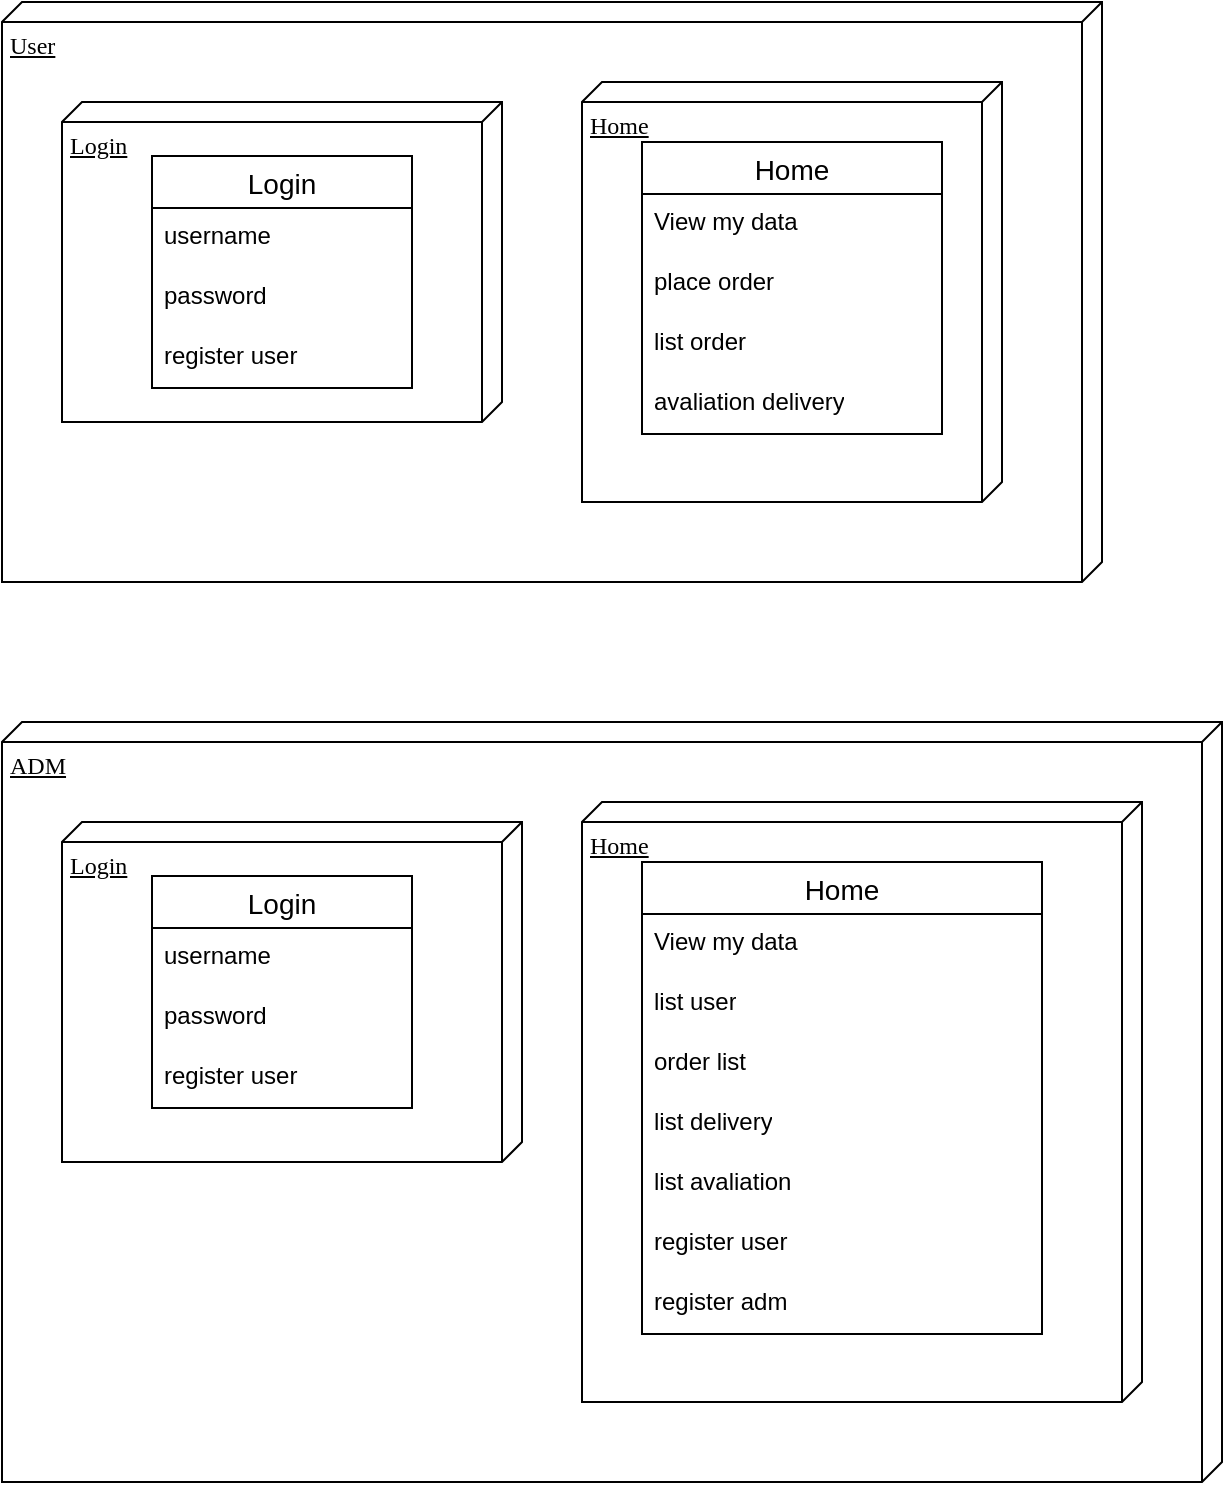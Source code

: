 <mxfile version="24.8.6">
  <diagram name="Page-1" id="5f0bae14-7c28-e335-631c-24af17079c00">
    <mxGraphModel dx="1354" dy="558" grid="1" gridSize="10" guides="1" tooltips="1" connect="1" arrows="1" fold="1" page="1" pageScale="1" pageWidth="1100" pageHeight="850" background="none" math="0" shadow="0">
      <root>
        <mxCell id="0" />
        <mxCell id="1" parent="0" />
        <mxCell id="oVjAcR8rH4EBKnBCxW8t-11" value="User" style="verticalAlign=top;align=left;spacingTop=8;spacingLeft=2;spacingRight=12;shape=cube;size=10;direction=south;fontStyle=4;html=1;rounded=0;shadow=0;comic=0;labelBackgroundColor=none;strokeWidth=1;fontFamily=Verdana;fontSize=12" parent="1" vertex="1">
          <mxGeometry x="40" y="50" width="550" height="290" as="geometry" />
        </mxCell>
        <mxCell id="39150e848f15840c-1" value="Login" style="verticalAlign=top;align=left;spacingTop=8;spacingLeft=2;spacingRight=12;shape=cube;size=10;direction=south;fontStyle=4;html=1;rounded=0;shadow=0;comic=0;labelBackgroundColor=none;strokeWidth=1;fontFamily=Verdana;fontSize=12" parent="1" vertex="1">
          <mxGeometry x="70" y="100" width="220" height="160" as="geometry" />
        </mxCell>
        <mxCell id="oVjAcR8rH4EBKnBCxW8t-2" value="Login" style="swimlane;fontStyle=0;childLayout=stackLayout;horizontal=1;startSize=26;horizontalStack=0;resizeParent=1;resizeParentMax=0;resizeLast=0;collapsible=1;marginBottom=0;align=center;fontSize=14;" parent="1" vertex="1">
          <mxGeometry x="115" y="127" width="130" height="116" as="geometry" />
        </mxCell>
        <mxCell id="oVjAcR8rH4EBKnBCxW8t-3" value="username" style="text;strokeColor=none;fillColor=none;spacingLeft=4;spacingRight=4;overflow=hidden;rotatable=0;points=[[0,0.5],[1,0.5]];portConstraint=eastwest;fontSize=12;whiteSpace=wrap;html=1;" parent="oVjAcR8rH4EBKnBCxW8t-2" vertex="1">
          <mxGeometry y="26" width="130" height="30" as="geometry" />
        </mxCell>
        <mxCell id="oVjAcR8rH4EBKnBCxW8t-4" value="password" style="text;strokeColor=none;fillColor=none;spacingLeft=4;spacingRight=4;overflow=hidden;rotatable=0;points=[[0,0.5],[1,0.5]];portConstraint=eastwest;fontSize=12;whiteSpace=wrap;html=1;" parent="oVjAcR8rH4EBKnBCxW8t-2" vertex="1">
          <mxGeometry y="56" width="130" height="30" as="geometry" />
        </mxCell>
        <mxCell id="0QclJwrSVvNkoMWGNacm-7" value="register user" style="text;strokeColor=none;fillColor=none;spacingLeft=4;spacingRight=4;overflow=hidden;rotatable=0;points=[[0,0.5],[1,0.5]];portConstraint=eastwest;fontSize=12;whiteSpace=wrap;html=1;" vertex="1" parent="oVjAcR8rH4EBKnBCxW8t-2">
          <mxGeometry y="86" width="130" height="30" as="geometry" />
        </mxCell>
        <mxCell id="39150e848f15840c-2" value="Home" style="verticalAlign=top;align=left;spacingTop=8;spacingLeft=2;spacingRight=12;shape=cube;size=10;direction=south;fontStyle=4;html=1;rounded=0;shadow=0;comic=0;labelBackgroundColor=none;strokeWidth=1;fontFamily=Verdana;fontSize=12" parent="1" vertex="1">
          <mxGeometry x="330" y="90" width="210" height="210" as="geometry" />
        </mxCell>
        <mxCell id="oVjAcR8rH4EBKnBCxW8t-6" value="Home" style="swimlane;fontStyle=0;childLayout=stackLayout;horizontal=1;startSize=26;horizontalStack=0;resizeParent=1;resizeParentMax=0;resizeLast=0;collapsible=1;marginBottom=0;align=center;fontSize=14;" parent="1" vertex="1">
          <mxGeometry x="360" y="120" width="150" height="146" as="geometry" />
        </mxCell>
        <mxCell id="0QclJwrSVvNkoMWGNacm-10" value="View my data" style="text;strokeColor=none;fillColor=none;spacingLeft=4;spacingRight=4;overflow=hidden;rotatable=0;points=[[0,0.5],[1,0.5]];portConstraint=eastwest;fontSize=12;whiteSpace=wrap;html=1;" vertex="1" parent="oVjAcR8rH4EBKnBCxW8t-6">
          <mxGeometry y="26" width="150" height="30" as="geometry" />
        </mxCell>
        <mxCell id="oVjAcR8rH4EBKnBCxW8t-8" value="place order" style="text;strokeColor=none;fillColor=none;spacingLeft=4;spacingRight=4;overflow=hidden;rotatable=0;points=[[0,0.5],[1,0.5]];portConstraint=eastwest;fontSize=12;whiteSpace=wrap;html=1;" parent="oVjAcR8rH4EBKnBCxW8t-6" vertex="1">
          <mxGeometry y="56" width="150" height="30" as="geometry" />
        </mxCell>
        <mxCell id="oVjAcR8rH4EBKnBCxW8t-9" value="list order" style="text;strokeColor=none;fillColor=none;spacingLeft=4;spacingRight=4;overflow=hidden;rotatable=0;points=[[0,0.5],[1,0.5]];portConstraint=eastwest;fontSize=12;whiteSpace=wrap;html=1;" parent="oVjAcR8rH4EBKnBCxW8t-6" vertex="1">
          <mxGeometry y="86" width="150" height="30" as="geometry" />
        </mxCell>
        <mxCell id="0QclJwrSVvNkoMWGNacm-9" value="avaliation delivery" style="text;strokeColor=none;fillColor=none;spacingLeft=4;spacingRight=4;overflow=hidden;rotatable=0;points=[[0,0.5],[1,0.5]];portConstraint=eastwest;fontSize=12;whiteSpace=wrap;html=1;" vertex="1" parent="oVjAcR8rH4EBKnBCxW8t-6">
          <mxGeometry y="116" width="150" height="30" as="geometry" />
        </mxCell>
        <mxCell id="oVjAcR8rH4EBKnBCxW8t-12" value="ADM" style="verticalAlign=top;align=left;spacingTop=8;spacingLeft=2;spacingRight=12;shape=cube;size=10;direction=south;fontStyle=4;html=1;rounded=0;shadow=0;comic=0;labelBackgroundColor=none;strokeWidth=1;fontFamily=Verdana;fontSize=12" parent="1" vertex="1">
          <mxGeometry x="40" y="410" width="610" height="380" as="geometry" />
        </mxCell>
        <mxCell id="oVjAcR8rH4EBKnBCxW8t-13" value="Login" style="verticalAlign=top;align=left;spacingTop=8;spacingLeft=2;spacingRight=12;shape=cube;size=10;direction=south;fontStyle=4;html=1;rounded=0;shadow=0;comic=0;labelBackgroundColor=none;strokeWidth=1;fontFamily=Verdana;fontSize=12" parent="1" vertex="1">
          <mxGeometry x="70" y="460" width="230" height="170" as="geometry" />
        </mxCell>
        <mxCell id="oVjAcR8rH4EBKnBCxW8t-14" value="Login" style="swimlane;fontStyle=0;childLayout=stackLayout;horizontal=1;startSize=26;horizontalStack=0;resizeParent=1;resizeParentMax=0;resizeLast=0;collapsible=1;marginBottom=0;align=center;fontSize=14;" parent="1" vertex="1">
          <mxGeometry x="115" y="487" width="130" height="116" as="geometry" />
        </mxCell>
        <mxCell id="oVjAcR8rH4EBKnBCxW8t-15" value="username" style="text;strokeColor=none;fillColor=none;spacingLeft=4;spacingRight=4;overflow=hidden;rotatable=0;points=[[0,0.5],[1,0.5]];portConstraint=eastwest;fontSize=12;whiteSpace=wrap;html=1;" parent="oVjAcR8rH4EBKnBCxW8t-14" vertex="1">
          <mxGeometry y="26" width="130" height="30" as="geometry" />
        </mxCell>
        <mxCell id="oVjAcR8rH4EBKnBCxW8t-16" value="password" style="text;strokeColor=none;fillColor=none;spacingLeft=4;spacingRight=4;overflow=hidden;rotatable=0;points=[[0,0.5],[1,0.5]];portConstraint=eastwest;fontSize=12;whiteSpace=wrap;html=1;" parent="oVjAcR8rH4EBKnBCxW8t-14" vertex="1">
          <mxGeometry y="56" width="130" height="30" as="geometry" />
        </mxCell>
        <mxCell id="0QclJwrSVvNkoMWGNacm-6" value="register user" style="text;strokeColor=none;fillColor=none;spacingLeft=4;spacingRight=4;overflow=hidden;rotatable=0;points=[[0,0.5],[1,0.5]];portConstraint=eastwest;fontSize=12;whiteSpace=wrap;html=1;" vertex="1" parent="oVjAcR8rH4EBKnBCxW8t-14">
          <mxGeometry y="86" width="130" height="30" as="geometry" />
        </mxCell>
        <mxCell id="oVjAcR8rH4EBKnBCxW8t-17" value="Home" style="verticalAlign=top;align=left;spacingTop=8;spacingLeft=2;spacingRight=12;shape=cube;size=10;direction=south;fontStyle=4;html=1;rounded=0;shadow=0;comic=0;labelBackgroundColor=none;strokeWidth=1;fontFamily=Verdana;fontSize=12" parent="1" vertex="1">
          <mxGeometry x="330" y="450" width="280" height="300" as="geometry" />
        </mxCell>
        <mxCell id="oVjAcR8rH4EBKnBCxW8t-18" value="Home" style="swimlane;fontStyle=0;childLayout=stackLayout;horizontal=1;startSize=26;horizontalStack=0;resizeParent=1;resizeParentMax=0;resizeLast=0;collapsible=1;marginBottom=0;align=center;fontSize=14;" parent="1" vertex="1">
          <mxGeometry x="360" y="480" width="200" height="236" as="geometry" />
        </mxCell>
        <mxCell id="oVjAcR8rH4EBKnBCxW8t-19" value="View my data" style="text;strokeColor=none;fillColor=none;spacingLeft=4;spacingRight=4;overflow=hidden;rotatable=0;points=[[0,0.5],[1,0.5]];portConstraint=eastwest;fontSize=12;whiteSpace=wrap;html=1;" parent="oVjAcR8rH4EBKnBCxW8t-18" vertex="1">
          <mxGeometry y="26" width="200" height="30" as="geometry" />
        </mxCell>
        <mxCell id="oVjAcR8rH4EBKnBCxW8t-21" value="list user" style="text;strokeColor=none;fillColor=none;spacingLeft=4;spacingRight=4;overflow=hidden;rotatable=0;points=[[0,0.5],[1,0.5]];portConstraint=eastwest;fontSize=12;whiteSpace=wrap;html=1;" parent="oVjAcR8rH4EBKnBCxW8t-18" vertex="1">
          <mxGeometry y="56" width="200" height="30" as="geometry" />
        </mxCell>
        <mxCell id="oVjAcR8rH4EBKnBCxW8t-22" value="order list" style="text;strokeColor=none;fillColor=none;spacingLeft=4;spacingRight=4;overflow=hidden;rotatable=0;points=[[0,0.5],[1,0.5]];portConstraint=eastwest;fontSize=12;whiteSpace=wrap;html=1;" parent="oVjAcR8rH4EBKnBCxW8t-18" vertex="1">
          <mxGeometry y="86" width="200" height="30" as="geometry" />
        </mxCell>
        <mxCell id="oVjAcR8rH4EBKnBCxW8t-23" value="list delivery" style="text;strokeColor=none;fillColor=none;spacingLeft=4;spacingRight=4;overflow=hidden;rotatable=0;points=[[0,0.5],[1,0.5]];portConstraint=eastwest;fontSize=12;whiteSpace=wrap;html=1;" parent="oVjAcR8rH4EBKnBCxW8t-18" vertex="1">
          <mxGeometry y="116" width="200" height="30" as="geometry" />
        </mxCell>
        <mxCell id="oVjAcR8rH4EBKnBCxW8t-24" value="list avaliation" style="text;strokeColor=none;fillColor=none;spacingLeft=4;spacingRight=4;overflow=hidden;rotatable=0;points=[[0,0.5],[1,0.5]];portConstraint=eastwest;fontSize=12;whiteSpace=wrap;html=1;" parent="oVjAcR8rH4EBKnBCxW8t-18" vertex="1">
          <mxGeometry y="146" width="200" height="30" as="geometry" />
        </mxCell>
        <mxCell id="0QclJwrSVvNkoMWGNacm-1" value="register user" style="text;strokeColor=none;fillColor=none;spacingLeft=4;spacingRight=4;overflow=hidden;rotatable=0;points=[[0,0.5],[1,0.5]];portConstraint=eastwest;fontSize=12;whiteSpace=wrap;html=1;" vertex="1" parent="oVjAcR8rH4EBKnBCxW8t-18">
          <mxGeometry y="176" width="200" height="30" as="geometry" />
        </mxCell>
        <mxCell id="0QclJwrSVvNkoMWGNacm-2" value="register adm&lt;div&gt;&lt;br&gt;&lt;/div&gt;" style="text;strokeColor=none;fillColor=none;spacingLeft=4;spacingRight=4;overflow=hidden;rotatable=0;points=[[0,0.5],[1,0.5]];portConstraint=eastwest;fontSize=12;whiteSpace=wrap;html=1;" vertex="1" parent="oVjAcR8rH4EBKnBCxW8t-18">
          <mxGeometry y="206" width="200" height="30" as="geometry" />
        </mxCell>
      </root>
    </mxGraphModel>
  </diagram>
</mxfile>
